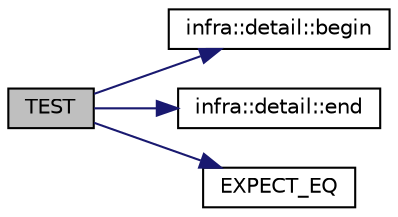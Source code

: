 digraph "TEST"
{
 // INTERACTIVE_SVG=YES
  edge [fontname="Helvetica",fontsize="10",labelfontname="Helvetica",labelfontsize="10"];
  node [fontname="Helvetica",fontsize="10",shape=record];
  rankdir="LR";
  Node136 [label="TEST",height=0.2,width=0.4,color="black", fillcolor="grey75", style="filled", fontcolor="black"];
  Node136 -> Node137 [color="midnightblue",fontsize="10",style="solid",fontname="Helvetica"];
  Node137 [label="infra::detail::begin",height=0.2,width=0.4,color="black", fillcolor="white", style="filled",URL="$d2/dc5/namespaceinfra_1_1detail.html#ad178b71c4a19a9b0bfe48a065920cf8c"];
  Node136 -> Node138 [color="midnightblue",fontsize="10",style="solid",fontname="Helvetica"];
  Node138 [label="infra::detail::end",height=0.2,width=0.4,color="black", fillcolor="white", style="filled",URL="$d2/dc5/namespaceinfra_1_1detail.html#aabbc48b4c4a9aa3edf84df033c0dd25d"];
  Node136 -> Node139 [color="midnightblue",fontsize="10",style="solid",fontname="Helvetica"];
  Node139 [label="EXPECT_EQ",height=0.2,width=0.4,color="black", fillcolor="white", style="filled",URL="$d6/def/_test_json_8cpp.html#a82745227e2f0a8edbb4ae630d88a8e86"];
}

